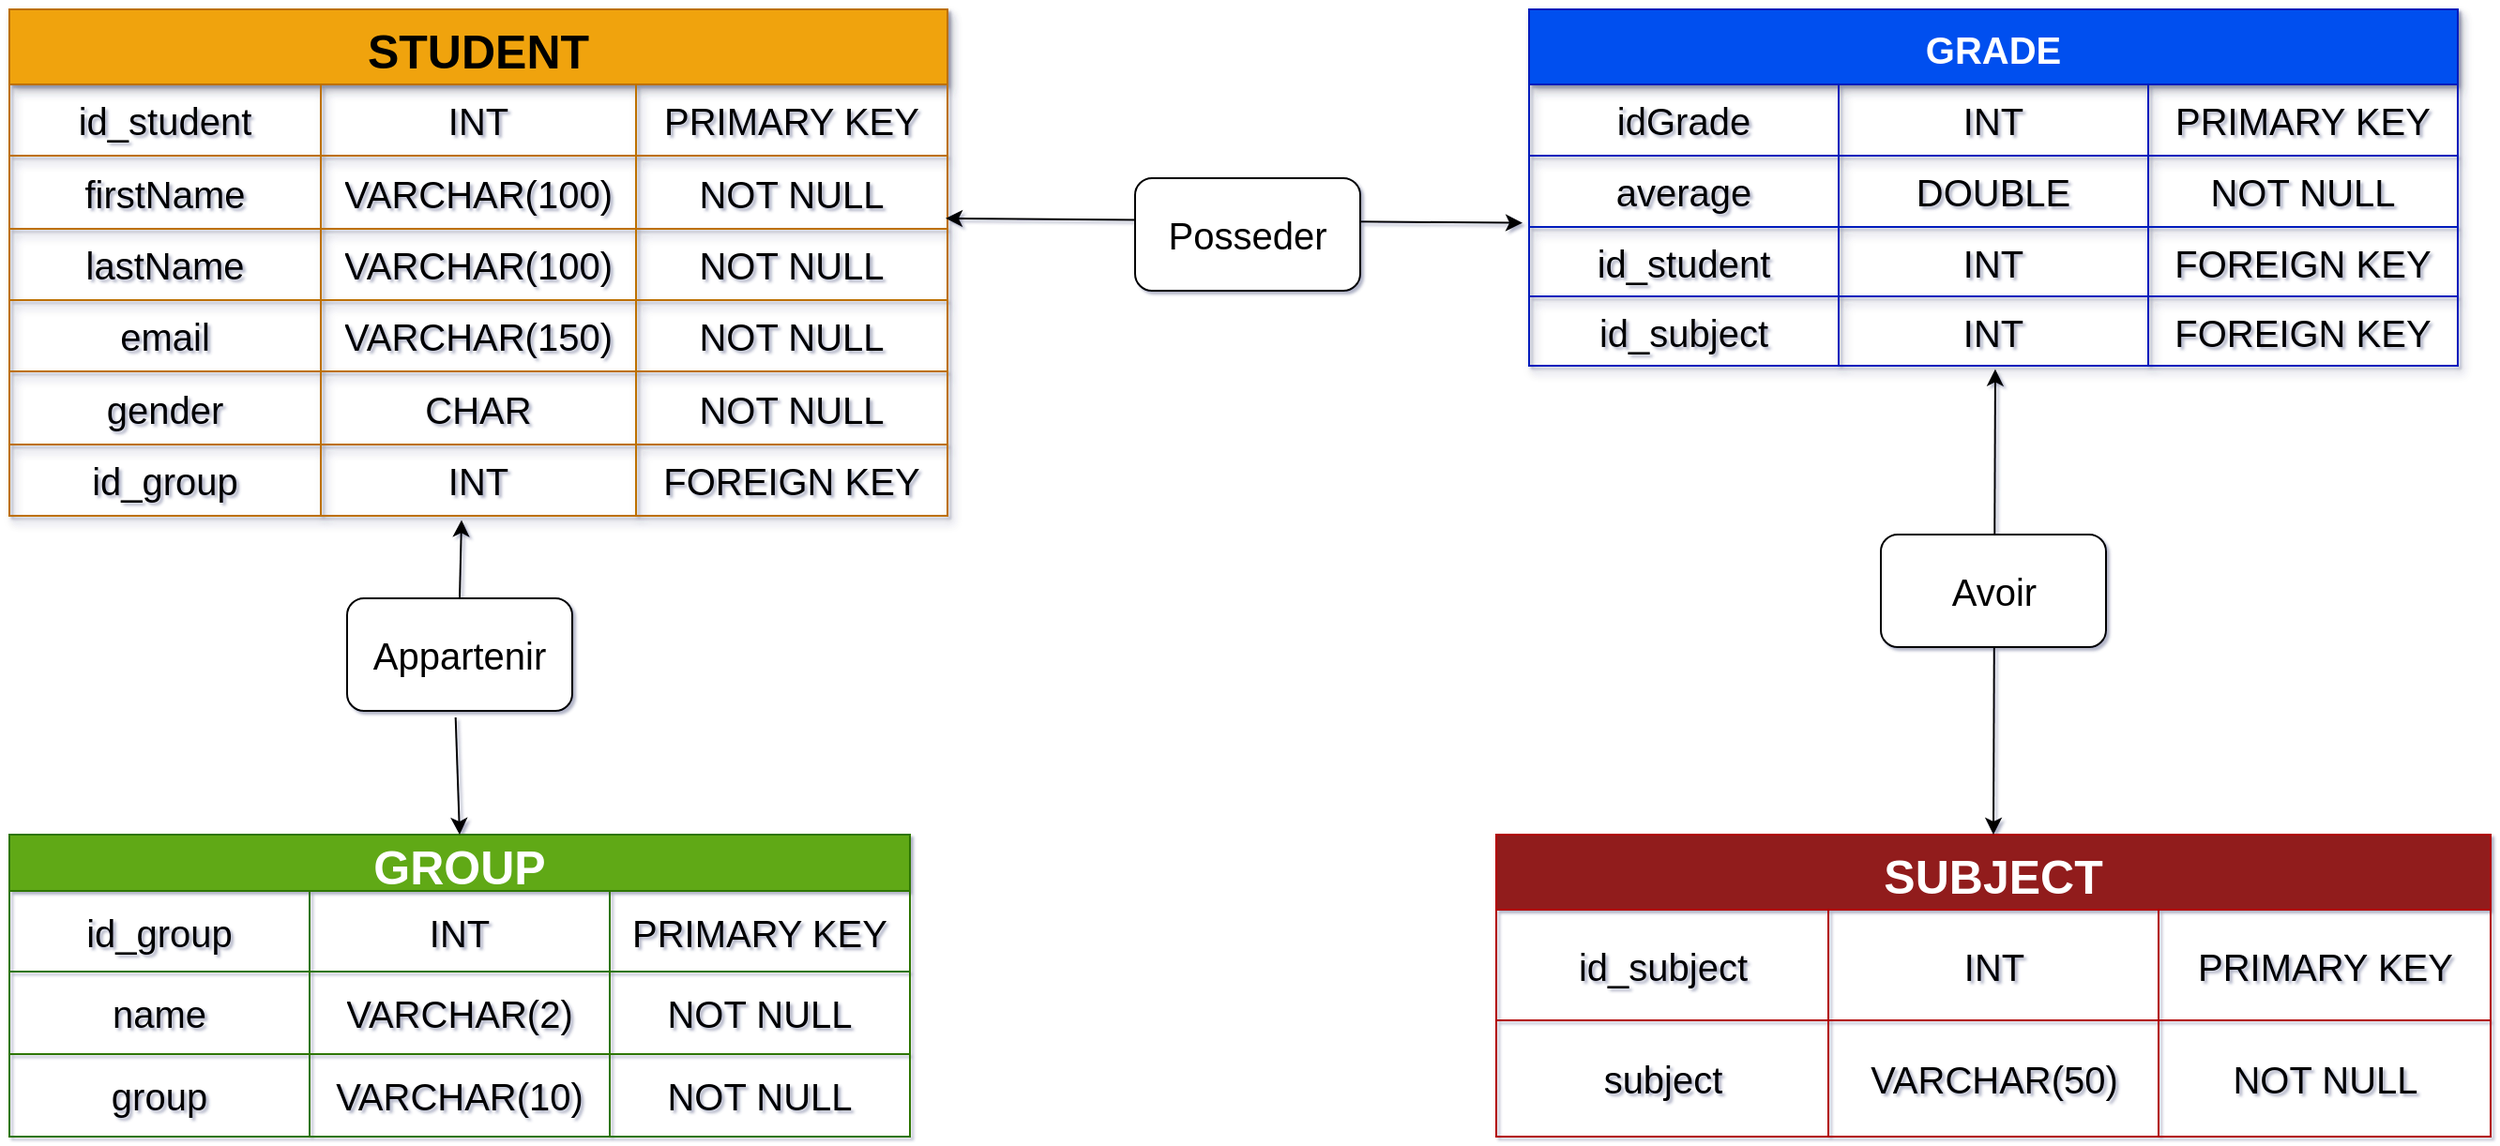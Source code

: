 <mxfile>
    <diagram id="IDriUK0oMpXel3kUp1U5" name="Page-1">
        <mxGraphModel dx="1374" dy="823" grid="1" gridSize="10" guides="1" tooltips="1" connect="1" arrows="1" fold="1" page="1" pageScale="1" pageWidth="1169" pageHeight="827" background="#ffffff" math="0" shadow="1">
            <root>
                <mxCell id="0"/>
                <mxCell id="1" parent="0"/>
                <mxCell id="35" value="STUDENT" style="shape=table;startSize=40;container=1;collapsible=0;childLayout=tableLayout;fontStyle=1;align=center;pointerEvents=1;shadow=1;fontSize=25;fillColor=#f0a30a;fontColor=#000000;strokeColor=#BD7000;gradientColor=none;swimlaneFillColor=none;rounded=0;" parent="1" vertex="1">
                    <mxGeometry x="40" y="40" width="500" height="270" as="geometry"/>
                </mxCell>
                <mxCell id="36" value="" style="shape=partialRectangle;html=1;whiteSpace=wrap;collapsible=0;dropTarget=0;pointerEvents=0;fillColor=none;top=0;left=0;bottom=0;right=0;points=[[0,0.5],[1,0.5]];portConstraint=eastwest;shadow=1;fontSize=20;rounded=0;" parent="35" vertex="1">
                    <mxGeometry y="40" width="500" height="38" as="geometry"/>
                </mxCell>
                <mxCell id="37" value="id_student" style="shape=partialRectangle;html=1;whiteSpace=wrap;connectable=0;fillColor=none;top=0;left=0;bottom=0;right=0;overflow=hidden;pointerEvents=1;shadow=1;fontSize=20;rounded=0;" parent="36" vertex="1">
                    <mxGeometry width="166" height="38" as="geometry">
                        <mxRectangle width="166" height="38" as="alternateBounds"/>
                    </mxGeometry>
                </mxCell>
                <mxCell id="38" value="INT" style="shape=partialRectangle;html=1;whiteSpace=wrap;connectable=0;fillColor=none;top=0;left=0;bottom=0;right=0;overflow=hidden;pointerEvents=1;shadow=1;fontSize=20;rounded=0;" parent="36" vertex="1">
                    <mxGeometry x="166" width="168" height="38" as="geometry">
                        <mxRectangle width="168" height="38" as="alternateBounds"/>
                    </mxGeometry>
                </mxCell>
                <mxCell id="39" value="PRIMARY KEY" style="shape=partialRectangle;html=1;whiteSpace=wrap;connectable=0;fillColor=none;top=0;left=0;bottom=0;right=0;overflow=hidden;pointerEvents=1;shadow=1;fontSize=20;rounded=0;" parent="36" vertex="1">
                    <mxGeometry x="334" width="166" height="38" as="geometry">
                        <mxRectangle width="166" height="38" as="alternateBounds"/>
                    </mxGeometry>
                </mxCell>
                <mxCell id="40" value="" style="shape=partialRectangle;html=1;whiteSpace=wrap;collapsible=0;dropTarget=0;pointerEvents=0;fillColor=none;top=0;left=0;bottom=0;right=0;points=[[0,0.5],[1,0.5]];portConstraint=eastwest;shadow=1;fontSize=20;rounded=0;" parent="35" vertex="1">
                    <mxGeometry y="78" width="500" height="39" as="geometry"/>
                </mxCell>
                <mxCell id="41" value="firstName" style="shape=partialRectangle;html=1;whiteSpace=wrap;connectable=0;fillColor=none;top=0;left=0;bottom=0;right=0;overflow=hidden;pointerEvents=1;shadow=1;fontSize=20;rounded=0;" parent="40" vertex="1">
                    <mxGeometry width="166" height="39" as="geometry">
                        <mxRectangle width="166" height="39" as="alternateBounds"/>
                    </mxGeometry>
                </mxCell>
                <mxCell id="42" value="VARCHAR(100)" style="shape=partialRectangle;html=1;whiteSpace=wrap;connectable=0;fillColor=none;top=0;left=0;bottom=0;right=0;overflow=hidden;pointerEvents=1;shadow=1;fontSize=20;rounded=0;" parent="40" vertex="1">
                    <mxGeometry x="166" width="168" height="39" as="geometry">
                        <mxRectangle width="168" height="39" as="alternateBounds"/>
                    </mxGeometry>
                </mxCell>
                <mxCell id="43" value="NOT NULL" style="shape=partialRectangle;html=1;whiteSpace=wrap;connectable=0;fillColor=none;top=0;left=0;bottom=0;right=0;overflow=hidden;pointerEvents=1;shadow=1;fontSize=20;rounded=0;" parent="40" vertex="1">
                    <mxGeometry x="334" width="166" height="39" as="geometry">
                        <mxRectangle width="166" height="39" as="alternateBounds"/>
                    </mxGeometry>
                </mxCell>
                <mxCell id="44" value="" style="shape=partialRectangle;html=1;whiteSpace=wrap;collapsible=0;dropTarget=0;pointerEvents=0;fillColor=none;top=0;left=0;bottom=0;right=0;points=[[0,0.5],[1,0.5]];portConstraint=eastwest;shadow=1;fontSize=20;rounded=0;" parent="35" vertex="1">
                    <mxGeometry y="117" width="500" height="38" as="geometry"/>
                </mxCell>
                <mxCell id="45" value="lastName" style="shape=partialRectangle;html=1;whiteSpace=wrap;connectable=0;fillColor=none;top=0;left=0;bottom=0;right=0;overflow=hidden;pointerEvents=1;shadow=1;fontSize=20;rounded=0;" parent="44" vertex="1">
                    <mxGeometry width="166" height="38" as="geometry">
                        <mxRectangle width="166" height="38" as="alternateBounds"/>
                    </mxGeometry>
                </mxCell>
                <mxCell id="46" value="VARCHAR(100)" style="shape=partialRectangle;html=1;whiteSpace=wrap;connectable=0;fillColor=none;top=0;left=0;bottom=0;right=0;overflow=hidden;pointerEvents=1;shadow=1;fontSize=20;rounded=0;" parent="44" vertex="1">
                    <mxGeometry x="166" width="168" height="38" as="geometry">
                        <mxRectangle width="168" height="38" as="alternateBounds"/>
                    </mxGeometry>
                </mxCell>
                <mxCell id="47" value="NOT NULL" style="shape=partialRectangle;html=1;whiteSpace=wrap;connectable=0;fillColor=none;top=0;left=0;bottom=0;right=0;overflow=hidden;pointerEvents=1;shadow=1;fontSize=20;rounded=0;" parent="44" vertex="1">
                    <mxGeometry x="334" width="166" height="38" as="geometry">
                        <mxRectangle width="166" height="38" as="alternateBounds"/>
                    </mxGeometry>
                </mxCell>
                <mxCell id="48" style="shape=partialRectangle;html=1;whiteSpace=wrap;collapsible=0;dropTarget=0;pointerEvents=0;fillColor=none;top=0;left=0;bottom=0;right=0;points=[[0,0.5],[1,0.5]];portConstraint=eastwest;shadow=1;fontSize=20;rounded=0;" parent="35" vertex="1">
                    <mxGeometry y="155" width="500" height="38" as="geometry"/>
                </mxCell>
                <mxCell id="49" value="email" style="shape=partialRectangle;html=1;whiteSpace=wrap;connectable=0;fillColor=none;top=0;left=0;bottom=0;right=0;overflow=hidden;pointerEvents=1;shadow=1;fontSize=20;rounded=0;" parent="48" vertex="1">
                    <mxGeometry width="166" height="38" as="geometry">
                        <mxRectangle width="166" height="38" as="alternateBounds"/>
                    </mxGeometry>
                </mxCell>
                <mxCell id="50" value="VARCHAR(150)" style="shape=partialRectangle;html=1;whiteSpace=wrap;connectable=0;fillColor=none;top=0;left=0;bottom=0;right=0;overflow=hidden;pointerEvents=1;shadow=1;fontSize=20;rounded=0;" parent="48" vertex="1">
                    <mxGeometry x="166" width="168" height="38" as="geometry">
                        <mxRectangle width="168" height="38" as="alternateBounds"/>
                    </mxGeometry>
                </mxCell>
                <mxCell id="51" value="NOT NULL" style="shape=partialRectangle;html=1;whiteSpace=wrap;connectable=0;fillColor=none;top=0;left=0;bottom=0;right=0;overflow=hidden;pointerEvents=1;shadow=1;fontSize=20;rounded=0;" parent="48" vertex="1">
                    <mxGeometry x="334" width="166" height="38" as="geometry">
                        <mxRectangle width="166" height="38" as="alternateBounds"/>
                    </mxGeometry>
                </mxCell>
                <mxCell id="52" style="shape=partialRectangle;html=1;whiteSpace=wrap;collapsible=0;dropTarget=0;pointerEvents=0;fillColor=none;top=0;left=0;bottom=0;right=0;points=[[0,0.5],[1,0.5]];portConstraint=eastwest;shadow=1;fontSize=20;rounded=0;" parent="35" vertex="1">
                    <mxGeometry y="193" width="500" height="39" as="geometry"/>
                </mxCell>
                <mxCell id="53" value="gender" style="shape=partialRectangle;html=1;whiteSpace=wrap;connectable=0;fillColor=none;top=0;left=0;bottom=0;right=0;overflow=hidden;pointerEvents=1;shadow=1;fontSize=20;rounded=0;" parent="52" vertex="1">
                    <mxGeometry width="166" height="39" as="geometry">
                        <mxRectangle width="166" height="39" as="alternateBounds"/>
                    </mxGeometry>
                </mxCell>
                <mxCell id="54" value="CHAR" style="shape=partialRectangle;html=1;whiteSpace=wrap;connectable=0;fillColor=none;top=0;left=0;bottom=0;right=0;overflow=hidden;pointerEvents=1;shadow=1;fontSize=20;rounded=0;" parent="52" vertex="1">
                    <mxGeometry x="166" width="168" height="39" as="geometry">
                        <mxRectangle width="168" height="39" as="alternateBounds"/>
                    </mxGeometry>
                </mxCell>
                <mxCell id="55" value="NOT NULL" style="shape=partialRectangle;html=1;whiteSpace=wrap;connectable=0;fillColor=none;top=0;left=0;bottom=0;right=0;overflow=hidden;pointerEvents=1;shadow=1;fontSize=20;rounded=0;" parent="52" vertex="1">
                    <mxGeometry x="334" width="166" height="39" as="geometry">
                        <mxRectangle width="166" height="39" as="alternateBounds"/>
                    </mxGeometry>
                </mxCell>
                <mxCell id="73" style="shape=partialRectangle;html=1;whiteSpace=wrap;collapsible=0;dropTarget=0;pointerEvents=0;fillColor=none;top=0;left=0;bottom=0;right=0;points=[[0,0.5],[1,0.5]];portConstraint=eastwest;shadow=1;fontSize=20;rounded=0;" parent="35" vertex="1">
                    <mxGeometry y="232" width="500" height="38" as="geometry"/>
                </mxCell>
                <mxCell id="74" value="id_group" style="shape=partialRectangle;html=1;whiteSpace=wrap;connectable=0;fillColor=none;top=0;left=0;bottom=0;right=0;overflow=hidden;pointerEvents=1;shadow=1;fontSize=20;rounded=0;" parent="73" vertex="1">
                    <mxGeometry width="166" height="38" as="geometry">
                        <mxRectangle width="166" height="38" as="alternateBounds"/>
                    </mxGeometry>
                </mxCell>
                <mxCell id="75" value="INT" style="shape=partialRectangle;html=1;whiteSpace=wrap;connectable=0;fillColor=none;top=0;left=0;bottom=0;right=0;overflow=hidden;pointerEvents=1;shadow=1;fontSize=20;rounded=0;" parent="73" vertex="1">
                    <mxGeometry x="166" width="168" height="38" as="geometry">
                        <mxRectangle width="168" height="38" as="alternateBounds"/>
                    </mxGeometry>
                </mxCell>
                <mxCell id="76" value="FOREIGN KEY" style="shape=partialRectangle;html=1;whiteSpace=wrap;connectable=0;fillColor=none;top=0;left=0;bottom=0;right=0;overflow=hidden;pointerEvents=1;shadow=1;fontSize=20;rounded=0;" parent="73" vertex="1">
                    <mxGeometry x="334" width="166" height="38" as="geometry">
                        <mxRectangle width="166" height="38" as="alternateBounds"/>
                    </mxGeometry>
                </mxCell>
                <mxCell id="56" value="GRADE" style="shape=table;startSize=40;container=1;collapsible=0;childLayout=tableLayout;fontStyle=1;align=center;pointerEvents=1;shadow=1;fontSize=20;fillColor=#0050ef;fontColor=#ffffff;strokeColor=#001DBC;rounded=0;" parent="1" vertex="1">
                    <mxGeometry x="850" y="40" width="495" height="190" as="geometry"/>
                </mxCell>
                <mxCell id="57" value="" style="shape=partialRectangle;html=1;whiteSpace=wrap;collapsible=0;dropTarget=0;pointerEvents=0;fillColor=none;top=0;left=0;bottom=0;right=0;points=[[0,0.5],[1,0.5]];portConstraint=eastwest;shadow=1;fontSize=20;rounded=0;" parent="56" vertex="1">
                    <mxGeometry y="40" width="495" height="38" as="geometry"/>
                </mxCell>
                <mxCell id="58" value="idGrade" style="shape=partialRectangle;html=1;whiteSpace=wrap;connectable=0;fillColor=none;top=0;left=0;bottom=0;right=0;overflow=hidden;pointerEvents=1;shadow=1;fontSize=20;rounded=0;" parent="57" vertex="1">
                    <mxGeometry width="165" height="38" as="geometry">
                        <mxRectangle width="165" height="38" as="alternateBounds"/>
                    </mxGeometry>
                </mxCell>
                <mxCell id="59" value="INT" style="shape=partialRectangle;html=1;whiteSpace=wrap;connectable=0;fillColor=none;top=0;left=0;bottom=0;right=0;overflow=hidden;pointerEvents=1;shadow=1;fontSize=20;rounded=0;" parent="57" vertex="1">
                    <mxGeometry x="165" width="165" height="38" as="geometry">
                        <mxRectangle width="165" height="38" as="alternateBounds"/>
                    </mxGeometry>
                </mxCell>
                <mxCell id="60" value="PRIMARY KEY" style="shape=partialRectangle;html=1;whiteSpace=wrap;connectable=0;fillColor=none;top=0;left=0;bottom=0;right=0;overflow=hidden;pointerEvents=1;shadow=1;fontSize=20;rounded=0;" parent="57" vertex="1">
                    <mxGeometry x="330" width="165" height="38" as="geometry">
                        <mxRectangle width="165" height="38" as="alternateBounds"/>
                    </mxGeometry>
                </mxCell>
                <mxCell id="65" value="" style="shape=partialRectangle;html=1;whiteSpace=wrap;collapsible=0;dropTarget=0;pointerEvents=0;fillColor=none;top=0;left=0;bottom=0;right=0;points=[[0,0.5],[1,0.5]];portConstraint=eastwest;shadow=1;fontSize=20;rounded=0;" parent="56" vertex="1">
                    <mxGeometry y="78" width="495" height="38" as="geometry"/>
                </mxCell>
                <mxCell id="66" value="average" style="shape=partialRectangle;html=1;whiteSpace=wrap;connectable=0;fillColor=none;top=0;left=0;bottom=0;right=0;overflow=hidden;pointerEvents=1;shadow=1;fontSize=20;rounded=0;" parent="65" vertex="1">
                    <mxGeometry width="165" height="38" as="geometry">
                        <mxRectangle width="165" height="38" as="alternateBounds"/>
                    </mxGeometry>
                </mxCell>
                <mxCell id="67" value="DOUBLE" style="shape=partialRectangle;html=1;whiteSpace=wrap;connectable=0;fillColor=none;top=0;left=0;bottom=0;right=0;overflow=hidden;pointerEvents=1;shadow=1;fontSize=20;rounded=0;" parent="65" vertex="1">
                    <mxGeometry x="165" width="165" height="38" as="geometry">
                        <mxRectangle width="165" height="38" as="alternateBounds"/>
                    </mxGeometry>
                </mxCell>
                <mxCell id="68" value="NOT NULL" style="shape=partialRectangle;html=1;whiteSpace=wrap;connectable=0;fillColor=none;top=0;left=0;bottom=0;right=0;overflow=hidden;pointerEvents=1;shadow=1;fontSize=20;rounded=0;" parent="65" vertex="1">
                    <mxGeometry x="330" width="165" height="38" as="geometry">
                        <mxRectangle width="165" height="38" as="alternateBounds"/>
                    </mxGeometry>
                </mxCell>
                <mxCell id="69" style="shape=partialRectangle;html=1;whiteSpace=wrap;collapsible=0;dropTarget=0;pointerEvents=0;fillColor=none;top=0;left=0;bottom=0;right=0;points=[[0,0.5],[1,0.5]];portConstraint=eastwest;shadow=1;fontSize=20;rounded=0;" parent="56" vertex="1">
                    <mxGeometry y="116" width="495" height="37" as="geometry"/>
                </mxCell>
                <mxCell id="70" value="id_student" style="shape=partialRectangle;html=1;whiteSpace=wrap;connectable=0;fillColor=none;top=0;left=0;bottom=0;right=0;overflow=hidden;pointerEvents=1;shadow=1;fontSize=20;rounded=0;" parent="69" vertex="1">
                    <mxGeometry width="165" height="37" as="geometry">
                        <mxRectangle width="165" height="37" as="alternateBounds"/>
                    </mxGeometry>
                </mxCell>
                <mxCell id="71" value="INT" style="shape=partialRectangle;html=1;whiteSpace=wrap;connectable=0;fillColor=none;top=0;left=0;bottom=0;right=0;overflow=hidden;pointerEvents=1;shadow=1;fontSize=20;rounded=0;" parent="69" vertex="1">
                    <mxGeometry x="165" width="165" height="37" as="geometry">
                        <mxRectangle width="165" height="37" as="alternateBounds"/>
                    </mxGeometry>
                </mxCell>
                <mxCell id="72" value="FOREIGN KEY" style="shape=partialRectangle;html=1;whiteSpace=wrap;connectable=0;fillColor=none;top=0;left=0;bottom=0;right=0;overflow=hidden;pointerEvents=1;shadow=1;fontSize=20;rounded=0;" parent="69" vertex="1">
                    <mxGeometry x="330" width="165" height="37" as="geometry">
                        <mxRectangle width="165" height="37" as="alternateBounds"/>
                    </mxGeometry>
                </mxCell>
                <mxCell id="109" style="shape=partialRectangle;html=1;whiteSpace=wrap;collapsible=0;dropTarget=0;pointerEvents=0;fillColor=none;top=0;left=0;bottom=0;right=0;points=[[0,0.5],[1,0.5]];portConstraint=eastwest;shadow=1;fontSize=20;rounded=0;" parent="56" vertex="1">
                    <mxGeometry y="153" width="495" height="37" as="geometry"/>
                </mxCell>
                <mxCell id="110" value="id_subject" style="shape=partialRectangle;html=1;whiteSpace=wrap;connectable=0;fillColor=none;top=0;left=0;bottom=0;right=0;overflow=hidden;pointerEvents=1;shadow=1;fontSize=20;rounded=0;" parent="109" vertex="1">
                    <mxGeometry width="165" height="37" as="geometry">
                        <mxRectangle width="165" height="37" as="alternateBounds"/>
                    </mxGeometry>
                </mxCell>
                <mxCell id="111" value="INT" style="shape=partialRectangle;html=1;whiteSpace=wrap;connectable=0;fillColor=none;top=0;left=0;bottom=0;right=0;overflow=hidden;pointerEvents=1;shadow=1;fontSize=20;rounded=0;" parent="109" vertex="1">
                    <mxGeometry x="165" width="165" height="37" as="geometry">
                        <mxRectangle width="165" height="37" as="alternateBounds"/>
                    </mxGeometry>
                </mxCell>
                <mxCell id="112" value="FOREIGN KEY" style="shape=partialRectangle;html=1;whiteSpace=wrap;connectable=0;fillColor=none;top=0;left=0;bottom=0;right=0;overflow=hidden;pointerEvents=1;shadow=1;fontSize=20;rounded=0;" parent="109" vertex="1">
                    <mxGeometry x="330" width="165" height="37" as="geometry">
                        <mxRectangle width="165" height="37" as="alternateBounds"/>
                    </mxGeometry>
                </mxCell>
                <mxCell id="82" value="GROUP" style="shape=table;startSize=30;container=1;collapsible=0;childLayout=tableLayout;fontStyle=1;align=center;pointerEvents=1;fontSize=25;fillColor=#60a917;fontColor=#ffffff;strokeColor=#2D7600;" parent="1" vertex="1">
                    <mxGeometry x="40" y="480" width="480" height="161" as="geometry"/>
                </mxCell>
                <mxCell id="83" value="" style="shape=partialRectangle;html=1;whiteSpace=wrap;collapsible=0;dropTarget=0;pointerEvents=0;fillColor=none;top=0;left=0;bottom=0;right=0;points=[[0,0.5],[1,0.5]];portConstraint=eastwest;fontSize=15;" parent="82" vertex="1">
                    <mxGeometry y="30" width="480" height="43" as="geometry"/>
                </mxCell>
                <mxCell id="84" value="&lt;font style=&quot;font-size: 20px&quot;&gt;id_group&lt;/font&gt;" style="shape=partialRectangle;html=1;whiteSpace=wrap;connectable=0;fillColor=none;top=0;left=0;bottom=0;right=0;overflow=hidden;pointerEvents=1;fontSize=20;" parent="83" vertex="1">
                    <mxGeometry width="160" height="43" as="geometry">
                        <mxRectangle width="160" height="43" as="alternateBounds"/>
                    </mxGeometry>
                </mxCell>
                <mxCell id="85" value="INT" style="shape=partialRectangle;html=1;whiteSpace=wrap;connectable=0;fillColor=none;top=0;left=0;bottom=0;right=0;overflow=hidden;pointerEvents=1;fontSize=20;" parent="83" vertex="1">
                    <mxGeometry x="160" width="160" height="43" as="geometry">
                        <mxRectangle width="160" height="43" as="alternateBounds"/>
                    </mxGeometry>
                </mxCell>
                <mxCell id="86" value="PRIMARY KEY" style="shape=partialRectangle;html=1;whiteSpace=wrap;connectable=0;fillColor=none;top=0;left=0;bottom=0;right=0;overflow=hidden;pointerEvents=1;fontSize=20;" parent="83" vertex="1">
                    <mxGeometry x="320" width="160" height="43" as="geometry">
                        <mxRectangle width="160" height="43" as="alternateBounds"/>
                    </mxGeometry>
                </mxCell>
                <mxCell id="87" value="" style="shape=partialRectangle;html=1;whiteSpace=wrap;collapsible=0;dropTarget=0;pointerEvents=0;fillColor=none;top=0;left=0;bottom=0;right=0;points=[[0,0.5],[1,0.5]];portConstraint=eastwest;" parent="82" vertex="1">
                    <mxGeometry y="73" width="480" height="44" as="geometry"/>
                </mxCell>
                <mxCell id="88" value="name" style="shape=partialRectangle;html=1;whiteSpace=wrap;connectable=0;fillColor=none;top=0;left=0;bottom=0;right=0;overflow=hidden;pointerEvents=1;fontSize=20;" parent="87" vertex="1">
                    <mxGeometry width="160" height="44" as="geometry">
                        <mxRectangle width="160" height="44" as="alternateBounds"/>
                    </mxGeometry>
                </mxCell>
                <mxCell id="89" value="VARCHAR(2)" style="shape=partialRectangle;html=1;whiteSpace=wrap;connectable=0;fillColor=none;top=0;left=0;bottom=0;right=0;overflow=hidden;pointerEvents=1;fontSize=20;" parent="87" vertex="1">
                    <mxGeometry x="160" width="160" height="44" as="geometry">
                        <mxRectangle width="160" height="44" as="alternateBounds"/>
                    </mxGeometry>
                </mxCell>
                <mxCell id="90" value="NOT NULL" style="shape=partialRectangle;html=1;whiteSpace=wrap;connectable=0;fillColor=none;top=0;left=0;bottom=0;right=0;overflow=hidden;pointerEvents=1;fontSize=20;" parent="87" vertex="1">
                    <mxGeometry x="320" width="160" height="44" as="geometry">
                        <mxRectangle width="160" height="44" as="alternateBounds"/>
                    </mxGeometry>
                </mxCell>
                <mxCell id="120" style="shape=partialRectangle;html=1;whiteSpace=wrap;collapsible=0;dropTarget=0;pointerEvents=0;fillColor=none;top=0;left=0;bottom=0;right=0;points=[[0,0.5],[1,0.5]];portConstraint=eastwest;" vertex="1" parent="82">
                    <mxGeometry y="117" width="480" height="44" as="geometry"/>
                </mxCell>
                <mxCell id="121" value="group" style="shape=partialRectangle;html=1;whiteSpace=wrap;connectable=0;fillColor=none;top=0;left=0;bottom=0;right=0;overflow=hidden;pointerEvents=1;fontSize=20;" vertex="1" parent="120">
                    <mxGeometry width="160" height="44" as="geometry">
                        <mxRectangle width="160" height="44" as="alternateBounds"/>
                    </mxGeometry>
                </mxCell>
                <mxCell id="122" value="VARCHAR(10)" style="shape=partialRectangle;html=1;whiteSpace=wrap;connectable=0;fillColor=none;top=0;left=0;bottom=0;right=0;overflow=hidden;pointerEvents=1;fontSize=20;" vertex="1" parent="120">
                    <mxGeometry x="160" width="160" height="44" as="geometry">
                        <mxRectangle width="160" height="44" as="alternateBounds"/>
                    </mxGeometry>
                </mxCell>
                <mxCell id="123" value="NOT NULL" style="shape=partialRectangle;html=1;whiteSpace=wrap;connectable=0;fillColor=none;top=0;left=0;bottom=0;right=0;overflow=hidden;pointerEvents=1;fontSize=20;" vertex="1" parent="120">
                    <mxGeometry x="320" width="160" height="44" as="geometry">
                        <mxRectangle width="160" height="44" as="alternateBounds"/>
                    </mxGeometry>
                </mxCell>
                <mxCell id="96" value="SUBJECT" style="shape=table;startSize=40;container=1;collapsible=0;childLayout=tableLayout;fontStyle=1;align=center;pointerEvents=1;fontSize=25;fillColor=#911C1C;fontColor=#ffffff;strokeColor=#B20000;" parent="1" vertex="1">
                    <mxGeometry x="832.5" y="480" width="530" height="161" as="geometry"/>
                </mxCell>
                <mxCell id="97" value="" style="shape=partialRectangle;html=1;whiteSpace=wrap;collapsible=0;dropTarget=0;pointerEvents=0;fillColor=none;top=0;left=0;bottom=0;right=0;points=[[0,0.5],[1,0.5]];portConstraint=eastwest;" parent="96" vertex="1">
                    <mxGeometry y="40" width="530" height="59" as="geometry"/>
                </mxCell>
                <mxCell id="98" value="id_subject" style="shape=partialRectangle;html=1;whiteSpace=wrap;connectable=0;fillColor=none;top=0;left=0;bottom=0;right=0;overflow=hidden;pointerEvents=1;fontSize=20;" parent="97" vertex="1">
                    <mxGeometry width="177" height="59" as="geometry">
                        <mxRectangle width="177" height="59" as="alternateBounds"/>
                    </mxGeometry>
                </mxCell>
                <mxCell id="99" value="INT" style="shape=partialRectangle;html=1;whiteSpace=wrap;connectable=0;fillColor=none;top=0;left=0;bottom=0;right=0;overflow=hidden;pointerEvents=1;fontSize=20;" parent="97" vertex="1">
                    <mxGeometry x="177" width="176" height="59" as="geometry">
                        <mxRectangle width="176" height="59" as="alternateBounds"/>
                    </mxGeometry>
                </mxCell>
                <mxCell id="100" value="PRIMARY KEY" style="shape=partialRectangle;html=1;whiteSpace=wrap;connectable=0;fillColor=none;top=0;left=0;bottom=0;right=0;overflow=hidden;pointerEvents=1;fontSize=20;" parent="97" vertex="1">
                    <mxGeometry x="353" width="177" height="59" as="geometry">
                        <mxRectangle width="177" height="59" as="alternateBounds"/>
                    </mxGeometry>
                </mxCell>
                <mxCell id="101" value="" style="shape=partialRectangle;html=1;whiteSpace=wrap;collapsible=0;dropTarget=0;pointerEvents=0;fillColor=none;top=0;left=0;bottom=0;right=0;points=[[0,0.5],[1,0.5]];portConstraint=eastwest;" parent="96" vertex="1">
                    <mxGeometry y="99" width="530" height="62" as="geometry"/>
                </mxCell>
                <mxCell id="102" value="subject" style="shape=partialRectangle;html=1;whiteSpace=wrap;connectable=0;fillColor=none;top=0;left=0;bottom=0;right=0;overflow=hidden;pointerEvents=1;fontSize=20;" parent="101" vertex="1">
                    <mxGeometry width="177" height="62" as="geometry">
                        <mxRectangle width="177" height="62" as="alternateBounds"/>
                    </mxGeometry>
                </mxCell>
                <mxCell id="103" value="VARCHAR(50)" style="shape=partialRectangle;html=1;whiteSpace=wrap;connectable=0;fillColor=none;top=0;left=0;bottom=0;right=0;overflow=hidden;pointerEvents=1;fontSize=20;" parent="101" vertex="1">
                    <mxGeometry x="177" width="176" height="62" as="geometry">
                        <mxRectangle width="176" height="62" as="alternateBounds"/>
                    </mxGeometry>
                </mxCell>
                <mxCell id="104" value="NOT NULL" style="shape=partialRectangle;html=1;whiteSpace=wrap;connectable=0;fillColor=none;top=0;left=0;bottom=0;right=0;overflow=hidden;pointerEvents=1;fontSize=20;" parent="101" vertex="1">
                    <mxGeometry x="353" width="177" height="62" as="geometry">
                        <mxRectangle width="177" height="62" as="alternateBounds"/>
                    </mxGeometry>
                </mxCell>
                <mxCell id="114" value="" style="endArrow=classic;startArrow=none;html=1;fontSize=20;entryX=0.482;entryY=1.058;entryDx=0;entryDy=0;entryPerimeter=0;exitX=0.5;exitY=0;exitDx=0;exitDy=0;" parent="1" source="113" target="73" edge="1">
                    <mxGeometry width="50" height="50" relative="1" as="geometry">
                        <mxPoint x="670" y="450" as="sourcePoint"/>
                        <mxPoint x="720" y="400" as="targetPoint"/>
                    </mxGeometry>
                </mxCell>
                <mxCell id="115" value="" style="endArrow=classic;startArrow=classic;html=1;fontSize=20;entryX=0.502;entryY=1.049;entryDx=0;entryDy=0;entryPerimeter=0;exitX=0.5;exitY=0;exitDx=0;exitDy=0;" parent="1" source="96" target="109" edge="1">
                    <mxGeometry width="50" height="50" relative="1" as="geometry">
                        <mxPoint x="670" y="450" as="sourcePoint"/>
                        <mxPoint x="720" y="400" as="targetPoint"/>
                    </mxGeometry>
                </mxCell>
                <mxCell id="116" value="Avoir" style="rounded=1;whiteSpace=wrap;html=1;fontSize=20;" parent="1" vertex="1">
                    <mxGeometry x="1037.5" y="320" width="120" height="60" as="geometry"/>
                </mxCell>
                <mxCell id="113" value="Appartenir" style="rounded=1;whiteSpace=wrap;html=1;fontSize=20;" parent="1" vertex="1">
                    <mxGeometry x="220" y="354" width="120" height="60" as="geometry"/>
                </mxCell>
                <mxCell id="117" value="" style="endArrow=none;startArrow=classic;html=1;fontSize=20;entryX=0.482;entryY=1.058;entryDx=0;entryDy=0;entryPerimeter=0;exitX=0.5;exitY=0;exitDx=0;exitDy=0;" parent="1" source="82" target="113" edge="1">
                    <mxGeometry width="50" height="50" relative="1" as="geometry">
                        <mxPoint x="280" y="480" as="sourcePoint"/>
                        <mxPoint x="281" y="312.204" as="targetPoint"/>
                    </mxGeometry>
                </mxCell>
                <mxCell id="118" value="" style="endArrow=classic;startArrow=classic;html=1;fontSize=20;entryX=-0.007;entryY=-0.059;entryDx=0;entryDy=0;entryPerimeter=0;exitX=0.998;exitY=0.857;exitDx=0;exitDy=0;exitPerimeter=0;" parent="1" source="40" target="69" edge="1">
                    <mxGeometry width="50" height="50" relative="1" as="geometry">
                        <mxPoint x="670" y="450" as="sourcePoint"/>
                        <mxPoint x="720" y="400" as="targetPoint"/>
                    </mxGeometry>
                </mxCell>
                <mxCell id="119" value="Posseder" style="rounded=1;whiteSpace=wrap;html=1;fontSize=20;" parent="1" vertex="1">
                    <mxGeometry x="640" y="130" width="120" height="60" as="geometry"/>
                </mxCell>
            </root>
        </mxGraphModel>
    </diagram>
</mxfile>